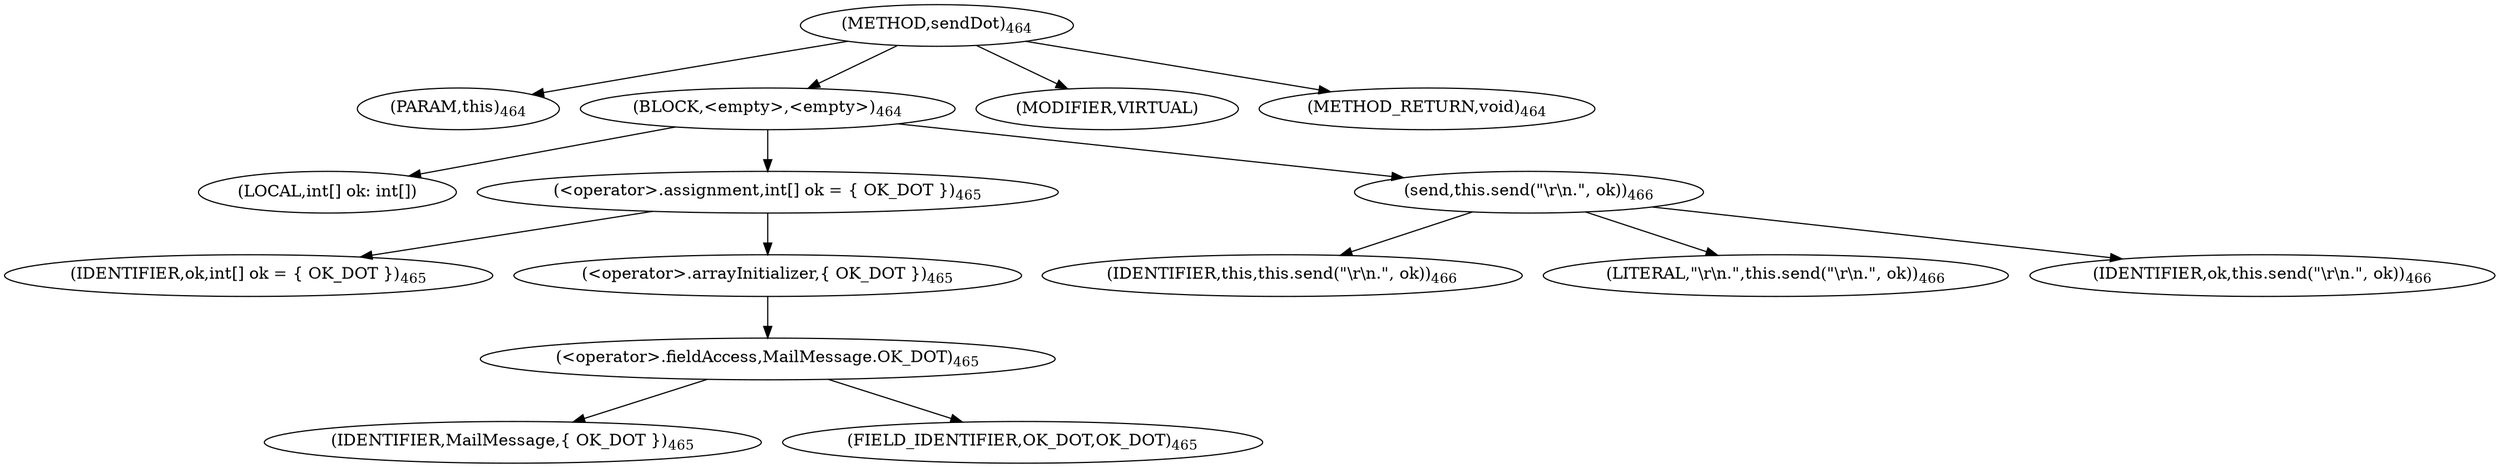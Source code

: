 digraph "sendDot" {  
"881" [label = <(METHOD,sendDot)<SUB>464</SUB>> ]
"67" [label = <(PARAM,this)<SUB>464</SUB>> ]
"882" [label = <(BLOCK,&lt;empty&gt;,&lt;empty&gt;)<SUB>464</SUB>> ]
"883" [label = <(LOCAL,int[] ok: int[])> ]
"884" [label = <(&lt;operator&gt;.assignment,int[] ok = { OK_DOT })<SUB>465</SUB>> ]
"885" [label = <(IDENTIFIER,ok,int[] ok = { OK_DOT })<SUB>465</SUB>> ]
"886" [label = <(&lt;operator&gt;.arrayInitializer,{ OK_DOT })<SUB>465</SUB>> ]
"887" [label = <(&lt;operator&gt;.fieldAccess,MailMessage.OK_DOT)<SUB>465</SUB>> ]
"888" [label = <(IDENTIFIER,MailMessage,{ OK_DOT })<SUB>465</SUB>> ]
"889" [label = <(FIELD_IDENTIFIER,OK_DOT,OK_DOT)<SUB>465</SUB>> ]
"890" [label = <(send,this.send(&quot;\r\n.&quot;, ok))<SUB>466</SUB>> ]
"66" [label = <(IDENTIFIER,this,this.send(&quot;\r\n.&quot;, ok))<SUB>466</SUB>> ]
"891" [label = <(LITERAL,&quot;\r\n.&quot;,this.send(&quot;\r\n.&quot;, ok))<SUB>466</SUB>> ]
"892" [label = <(IDENTIFIER,ok,this.send(&quot;\r\n.&quot;, ok))<SUB>466</SUB>> ]
"893" [label = <(MODIFIER,VIRTUAL)> ]
"894" [label = <(METHOD_RETURN,void)<SUB>464</SUB>> ]
  "881" -> "67" 
  "881" -> "882" 
  "881" -> "893" 
  "881" -> "894" 
  "882" -> "883" 
  "882" -> "884" 
  "882" -> "890" 
  "884" -> "885" 
  "884" -> "886" 
  "886" -> "887" 
  "887" -> "888" 
  "887" -> "889" 
  "890" -> "66" 
  "890" -> "891" 
  "890" -> "892" 
}
